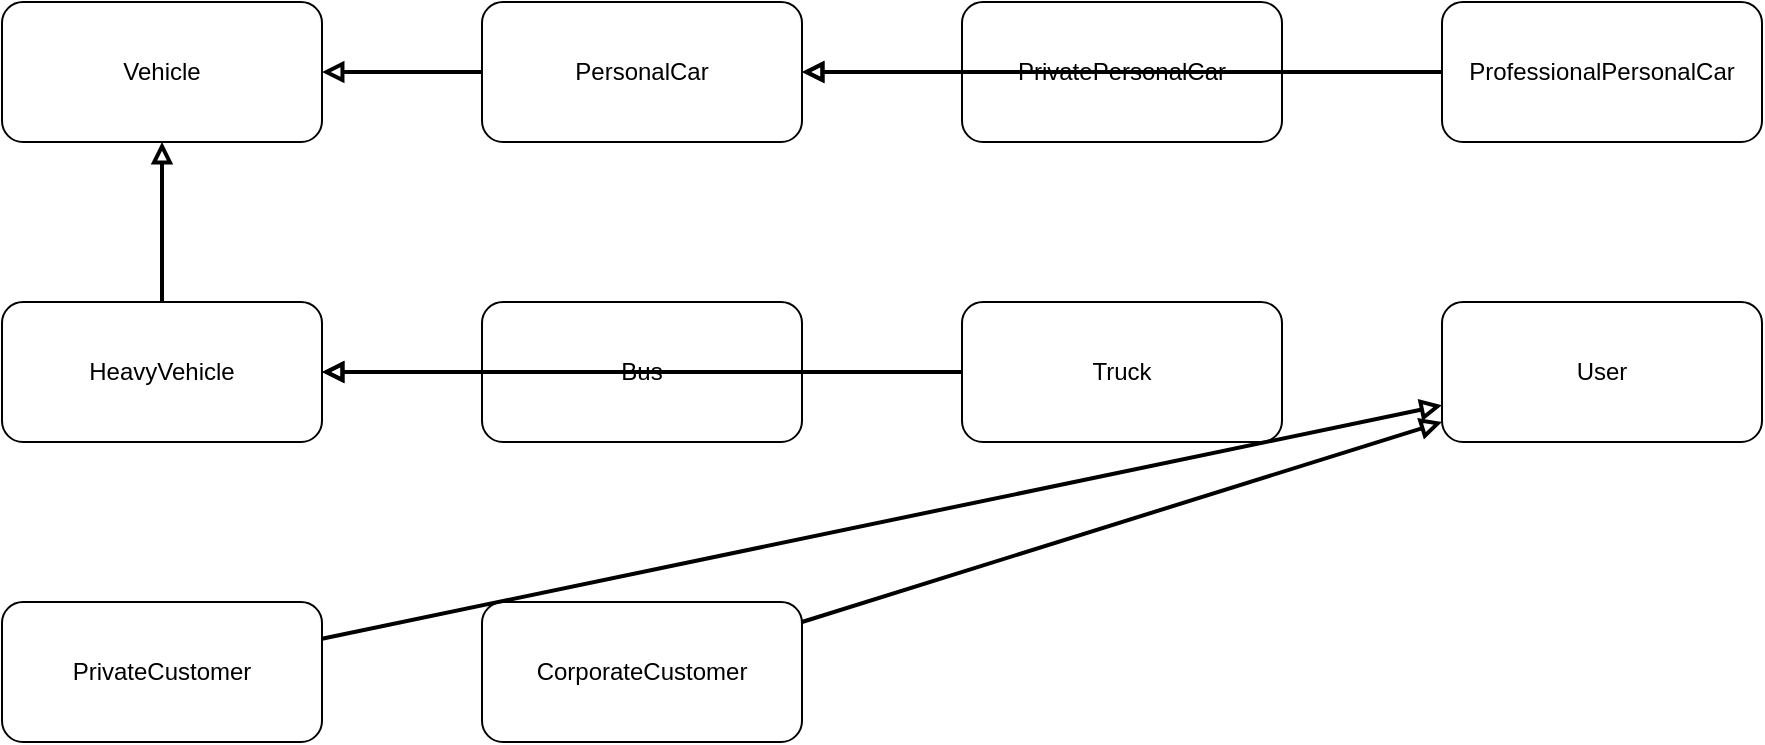 <mxfile editor="chatgpt" type="device" version="24.7.12">
<diagram name="1 - Generalization (Arv)">
<mxGraphModel><root>
<mxCell id="0"/><mxCell id="1" parent="0"/>
<mxCell id="n1" value="Vehicle" style="rounded=1;whiteSpace=wrap;html=1;shadow=0;fillColor=#ffffff;strokeColor=#000000;fontColor=#000000;" vertex="1" parent="1">
<mxGeometry x="60" y="60" width="160" height="70" as="geometry"/></mxCell>
<mxCell id="n2" value="PersonalCar" style="rounded=1;whiteSpace=wrap;html=1;shadow=0;fillColor=#ffffff;strokeColor=#000000;fontColor=#000000;" vertex="1" parent="1">
<mxGeometry x="300" y="60" width="160" height="70" as="geometry"/></mxCell>
<mxCell id="n3" value="PrivatePersonalCar" style="rounded=1;whiteSpace=wrap;html=1;shadow=0;fillColor=#ffffff;strokeColor=#000000;fontColor=#000000;" vertex="1" parent="1">
<mxGeometry x="540" y="60" width="160" height="70" as="geometry"/></mxCell>
<mxCell id="n4" value="ProfessionalPersonalCar" style="rounded=1;whiteSpace=wrap;html=1;shadow=0;fillColor=#ffffff;strokeColor=#000000;fontColor=#000000;" vertex="1" parent="1">
<mxGeometry x="780" y="60" width="160" height="70" as="geometry"/></mxCell>
<mxCell id="n5" value="HeavyVehicle" style="rounded=1;whiteSpace=wrap;html=1;shadow=0;fillColor=#ffffff;strokeColor=#000000;fontColor=#000000;" vertex="1" parent="1">
<mxGeometry x="60" y="210" width="160" height="70" as="geometry"/></mxCell>
<mxCell id="n6" value="Bus" style="rounded=1;whiteSpace=wrap;html=1;shadow=0;fillColor=#ffffff;strokeColor=#000000;fontColor=#000000;" vertex="1" parent="1">
<mxGeometry x="300" y="210" width="160" height="70" as="geometry"/></mxCell>
<mxCell id="n7" value="Truck" style="rounded=1;whiteSpace=wrap;html=1;shadow=0;fillColor=#ffffff;strokeColor=#000000;fontColor=#000000;" vertex="1" parent="1">
<mxGeometry x="540" y="210" width="160" height="70" as="geometry"/></mxCell>
<mxCell id="n8" value="User" style="rounded=1;whiteSpace=wrap;html=1;shadow=0;fillColor=#ffffff;strokeColor=#000000;fontColor=#000000;" vertex="1" parent="1">
<mxGeometry x="780" y="210" width="160" height="70" as="geometry"/></mxCell>
<mxCell id="n9" value="PrivateCustomer" style="rounded=1;whiteSpace=wrap;html=1;shadow=0;fillColor=#ffffff;strokeColor=#000000;fontColor=#000000;" vertex="1" parent="1">
<mxGeometry x="60" y="360" width="160" height="70" as="geometry"/></mxCell>
<mxCell id="n10" value="CorporateCustomer" style="rounded=1;whiteSpace=wrap;html=1;shadow=0;fillColor=#ffffff;strokeColor=#000000;fontColor=#000000;" vertex="1" parent="1">
<mxGeometry x="300" y="360" width="160" height="70" as="geometry"/></mxCell>
<mxCell id="e1" value="" edge="1" parent="1" source="n2" target="n1" style="endArrow=block;endFill=0;strokeWidth=2;">
<mxGeometry relative="1" as="geometry"/></mxCell>
<mxCell id="e2" value="" edge="1" parent="1" source="n3" target="n2" style="endArrow=block;endFill=0;strokeWidth=2;">
<mxGeometry relative="1" as="geometry"/></mxCell>
<mxCell id="e3" value="" edge="1" parent="1" source="n4" target="n2" style="endArrow=block;endFill=0;strokeWidth=2;">
<mxGeometry relative="1" as="geometry"/></mxCell>
<mxCell id="e4" value="" edge="1" parent="1" source="n5" target="n1" style="endArrow=block;endFill=0;strokeWidth=2;">
<mxGeometry relative="1" as="geometry"/></mxCell>
<mxCell id="e5" value="" edge="1" parent="1" source="n6" target="n5" style="endArrow=block;endFill=0;strokeWidth=2;">
<mxGeometry relative="1" as="geometry"/></mxCell>
<mxCell id="e6" value="" edge="1" parent="1" source="n7" target="n5" style="endArrow=block;endFill=0;strokeWidth=2;">
<mxGeometry relative="1" as="geometry"/></mxCell>
<mxCell id="e7" value="" edge="1" parent="1" source="n9" target="n8" style="endArrow=block;endFill=0;strokeWidth=2;">
<mxGeometry relative="1" as="geometry"/></mxCell>
<mxCell id="e8" value="" edge="1" parent="1" source="n10" target="n8" style="endArrow=block;endFill=0;strokeWidth=2;">
<mxGeometry relative="1" as="geometry"/></mxCell>
</root></mxGraphModel></diagram>
<diagram name="2 - Realization (Interfaces)">
<mxGraphModel><root>
<mxCell id="0"/><mxCell id="1" parent="0"/>
<mxCell id="r1" value="IAuctionRepository" style="rounded=1;whiteSpace=wrap;html=1;shadow=0;fillColor=#ffffff;strokeColor=#000000;fontColor=#000000;" vertex="1" parent="1">
<mxGeometry x="60" y="60" width="160" height="70" as="geometry"/></mxCell>
<mxCell id="r2" value="SqlAuctionRepository" style="rounded=1;whiteSpace=wrap;html=1;shadow=0;fillColor=#ffffff;strokeColor=#000000;fontColor=#000000;" vertex="1" parent="1">
<mxGeometry x="300" y="60" width="160" height="70" as="geometry"/></mxCell>
<mxCell id="r3" value="IAuctionHouse" style="rounded=1;whiteSpace=wrap;html=1;shadow=0;fillColor=#ffffff;strokeColor=#000000;fontColor=#000000;" vertex="1" parent="1">
<mxGeometry x="540" y="60" width="160" height="70" as="geometry"/></mxCell>
<mxCell id="r4" value="AuctionHouse" style="rounded=1;whiteSpace=wrap;html=1;shadow=0;fillColor=#ffffff;strokeColor=#000000;fontColor=#000000;" vertex="1" parent="1">
<mxGeometry x="780" y="60" width="160" height="70" as="geometry"/></mxCell>
<mxCell id="r5" value="IPasswordHasher" style="rounded=1;whiteSpace=wrap;html=1;shadow=0;fillColor=#ffffff;strokeColor=#000000;fontColor=#000000;" vertex="1" parent="1">
<mxGeometry x="60" y="210" width="160" height="70" as="geometry"/></mxCell>
<mxCell id="r6" value="Hasher" style="rounded=1;whiteSpace=wrap;html=1;shadow=0;fillColor=#ffffff;strokeColor=#000000;fontColor=#000000;" vertex="1" parent="1">
<mxGeometry x="300" y="210" width="160" height="70" as="geometry"/></mxCell>
<mxCell id="e1" value="" edge="1" parent="1" source="r2" target="r1" style="endArrow=block;endFill=0;dashed=1;strokeWidth=2;">
<mxGeometry relative="1" as="geometry"/></mxCell>
<mxCell id="e2" value="" edge="1" parent="1" source="r4" target="r3" style="endArrow=block;endFill=0;dashed=1;strokeWidth=2;">
<mxGeometry relative="1" as="geometry"/></mxCell>
<mxCell id="e3" value="" edge="1" parent="1" source="r6" target="r5" style="endArrow=block;endFill=0;dashed=1;strokeWidth=2;">
<mxGeometry relative="1" as="geometry"/></mxCell>
</root></mxGraphModel></diagram>
<diagram name="3 - Association / Aggregation / Composition">
<mxGraphModel><root>
<mxCell id="0"/><mxCell id="1" parent="0"/>
<mxCell id="a1" value="Auction" style="rounded=1;whiteSpace=wrap;html=1;shadow=0;fillColor=#ffffff;strokeColor=#000000;fontColor=#000000;" vertex="1" parent="1">
<mxGeometry x="60" y="60" width="160" height="70" as="geometry"/></mxCell>
<mxCell id="a2" value="Bid" style="rounded=1;whiteSpace=wrap;html=1;shadow=0;fillColor=#ffffff;strokeColor=#000000;fontColor=#000000;" vertex="1" parent="1">
<mxGeometry x="300" y="60" width="160" height="70" as="geometry"/></mxCell>
<mxCell id="a3" value="User (seller)" style="rounded=1;whiteSpace=wrap;html=1;shadow=0;fillColor=#ffffff;strokeColor=#000000;fontColor=#000000;" vertex="1" parent="1">
<mxGeometry x="540" y="60" width="160" height="70" as="geometry"/></mxCell>
<mxCell id="a4" value="Vehicle" style="rounded=1;whiteSpace=wrap;html=1;shadow=0;fillColor=#ffffff;strokeColor=#000000;fontColor=#000000;" vertex="1" parent="1">
<mxGeometry x="780" y="60" width="160" height="70" as="geometry"/></mxCell>
<mxCell id="e1" value="1..* bids" edge="1" parent="1" source="a2" target="a1" style="startArrow=diamond;startFill=1;strokeWidth=2;">
<mxGeometry relative="1" as="geometry"/></mxCell>
<mxCell id="e2" value="seller" edge="1" parent="1" source="a3" target="a1" style="strokeWidth=2;">
<mxGeometry relative="1" as="geometry"/></mxCell>
<mxCell id="e3" value="vehicle" edge="1" parent="1" source="a4" target="a1" style="startArrow=diamond;startFill=0;strokeWidth=2;">
<mxGeometry relative="1" as="geometry"/></mxCell>
</root></mxGraphModel></diagram>
<diagram name="4 - Dependency / Usage">
<mxGraphModel><root>
<mxCell id="0"/><mxCell id="1" parent="0"/>
<mxCell id="d1" value="AuctionHouse" style="rounded=1;whiteSpace=wrap;html=1;shadow=0;fillColor=#ffffff;strokeColor=#000000;fontColor=#000000;" vertex="1" parent="1">
<mxGeometry x="60" y="60" width="160" height="70" as="geometry"/></mxCell>
<mxCell id="d2" value="IAuctionRepository" style="rounded=1;whiteSpace=wrap;html=1;shadow=0;fillColor=#ffffff;strokeColor=#000000;fontColor=#000000;" vertex="1" parent="1">
<mxGeometry x="300" y="60" width="160" height="70" as="geometry"/></mxCell>
<mxCell id="d3" value="SqlAuctionRepository" style="rounded=1;whiteSpace=wrap;html=1;shadow=0;fillColor=#ffffff;strokeColor=#000000;fontColor=#000000;" vertex="1" parent="1">
<mxGeometry x="540" y="60" width="160" height="70" as="geometry"/></mxCell>
<mxCell id="d4" value="HomeViewModel" style="rounded=1;whiteSpace=wrap;html=1;shadow=0;fillColor=#ffffff;strokeColor=#000000;fontColor=#000000;" vertex="1" parent="1">
<mxGeometry x="780" y="60" width="160" height="70" as="geometry"/></mxCell>
<mxCell id="d5" value="BidHistoryViewModel" style="rounded=1;whiteSpace=wrap;html=1;shadow=0;fillColor=#ffffff;strokeColor=#000000;fontColor=#000000;" vertex="1" parent="1">
<mxGeometry x="60" y="210" width="160" height="70" as="geometry"/></mxCell>
<mxCell id="e1" value="uses" edge="1" parent="1" source="d1" target="d2" style="endArrow=open;dashed=1;strokeWidth=2;">
<mxGeometry relative="1" as="geometry"/></mxCell>
<mxCell id="e2" value="implements" edge="1" parent="1" source="d3" target="d2" style="endArrow=block;endFill=0;dashed=1;strokeWidth=2;">
<mxGeometry relative="1" as="geometry"/></mxCell>
<mxCell id="e3" value="uses" edge="1" parent="1" source="d4" target="d1" style="endArrow=open;dashed=1;strokeWidth=2;">
<mxGeometry relative="1" as="geometry"/></mxCell>
<mxCell id="e4" value="uses" edge="1" parent="1" source="d5" target="d1" style="endArrow=open;dashed=1;strokeWidth=2;">
<mxGeometry relative="1" as="geometry"/></mxCell>
</root></mxGraphModel></diagram>
</mxfile>